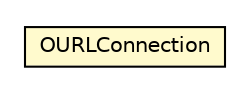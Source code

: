#!/usr/local/bin/dot
#
# Class diagram 
# Generated by UMLGraph version R5_6-24-gf6e263 (http://www.umlgraph.org/)
#

digraph G {
	edge [fontname="Helvetica",fontsize=10,labelfontname="Helvetica",labelfontsize=10];
	node [fontname="Helvetica",fontsize=10,shape=plaintext];
	nodesep=0.25;
	ranksep=0.5;
	// com.orientechnologies.orient.core.util.OURLConnection
	c7359623 [label=<<table title="com.orientechnologies.orient.core.util.OURLConnection" border="0" cellborder="1" cellspacing="0" cellpadding="2" port="p" bgcolor="lemonChiffon" href="./OURLConnection.html">
		<tr><td><table border="0" cellspacing="0" cellpadding="1">
<tr><td align="center" balign="center"> OURLConnection </td></tr>
		</table></td></tr>
		</table>>, URL="./OURLConnection.html", fontname="Helvetica", fontcolor="black", fontsize=10.0];
}


